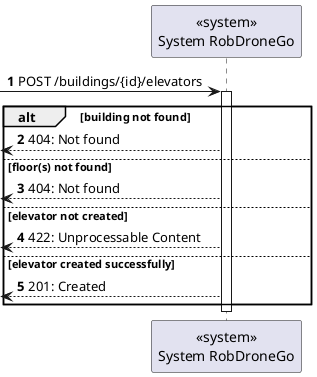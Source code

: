 @startuml
autonumber

participant "<<system>>\nSystem RobDroneGo" as sys

[-> sys : POST /buildings/{id}/elevators

activate sys
    alt building not found
        [<-- sys : 404: Not found
    else floor(s) not found
        [<-- sys : 404: Not found
    else elevator not created
        [<-- sys : 422: Unprocessable Content
    else elevator created successfully
        [<-- sys : 201: Created
    end
deactivate sys

@enduml
